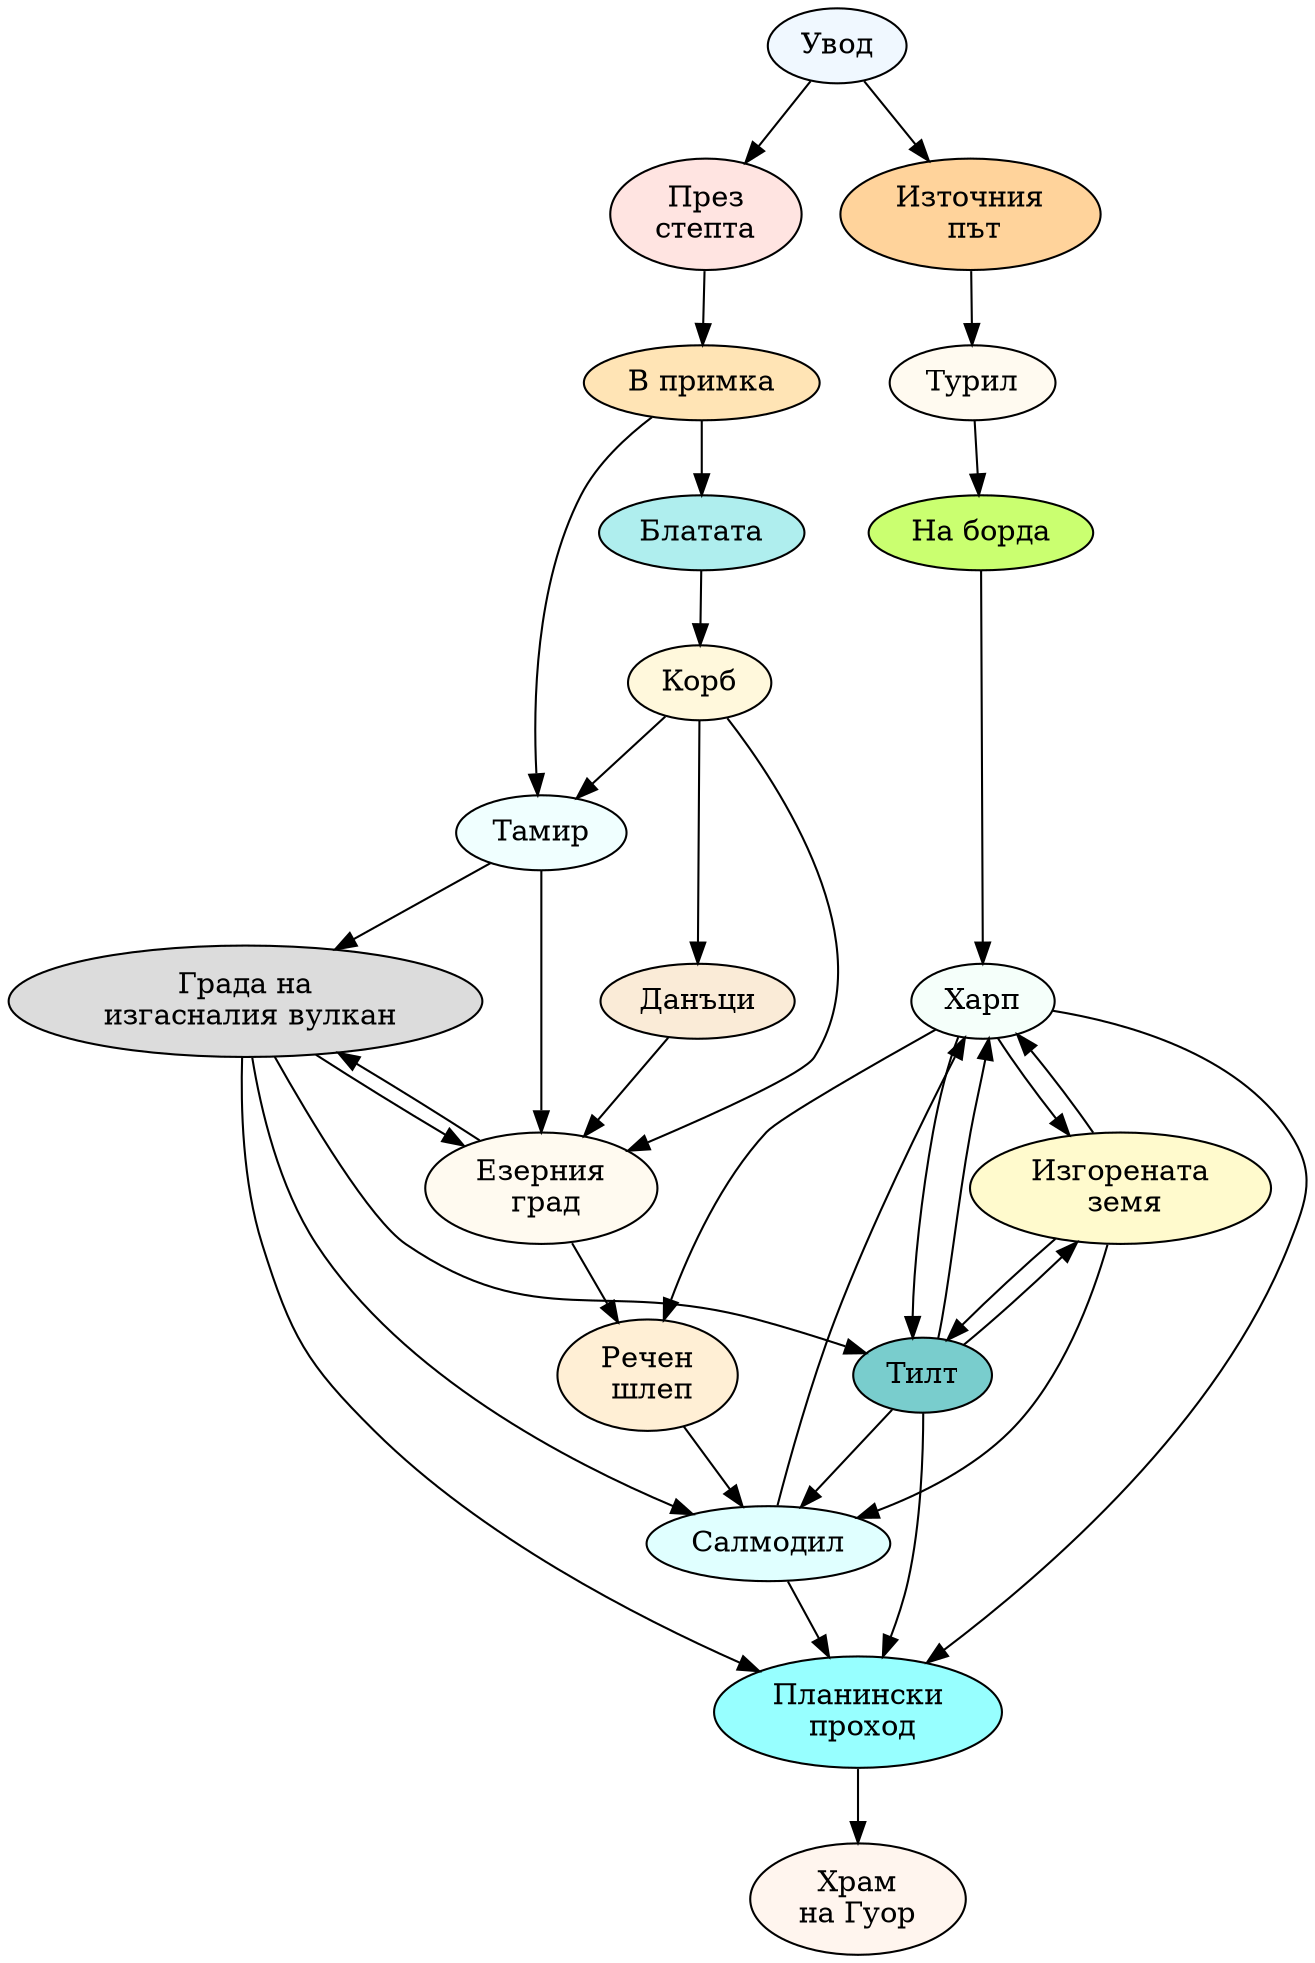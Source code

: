 digraph VarvarskiaBogSimple {
    node [style=filled]
    hram_guor [label = "Храм\nна Гуор", fillcolor = seashell]
    uvod [label = "Увод", fillcolor = aliceblue]
    prez_stepta [label = "През\nстепта", fillcolor = mistyrose]
    v_primka [label = "В примка", fillcolor = moccasin]
    blatata [label = "Блатата", fillcolor = paleturquoise]
    iztochnia_pat [label = "Източния\n път", fillcolor = burlywood1]
    turil [label = "Турил", fillcolor = floralwhite]
    korb [label = "Корб", fillcolor = cornsilk]
    danaci [label = "Данъци", fillcolor = antiquewhite]
    izgorenata_zemya [label = "Изгорената\n земя", fillcolor = lemonchiffon]
    tamir [label = "Тамир", fillcolor = azure]
    ezernia_grad [label = "Езерния\n град", fillcolor = floralwhite]
    na_borda [label = "На борда", fillcolor = darkolivegreen1]
    harp [label = "Харп", fillcolor = mintcream]
    tilt [label = "Тилт", fillcolor = darkslategray3]
    grada_na_izgasnalia_vulkan [label = "Града на\n изгасналия вулкан", fillcolor = gainsboro]
    planinski_prohod [label = "Планински\n проход", fillcolor = darkslategray1]
    salmodil [label = "Салмодил", fillcolor = lightcyan]
    rechen_shlep [label = "Речен\n шлеп", fillcolor = papayawhip]

    uvod -> iztochnia_pat, prez_stepta
    prez_stepta -> v_primka
    iztochnia_pat -> turil
    v_primka -> blatata, tamir
    turil -> na_borda
    na_borda -> harp
    harp -> tilt, rechen_shlep, izgorenata_zemya, planinski_prohod
    tilt -> planinski_prohod, izgorenata_zemya, salmodil, harp
    planinski_prohod -> hram_guor
    izgorenata_zemya -> tilt, salmodil, harp
    salmodil -> planinski_prohod, harp
    grada_na_izgasnalia_vulkan -> planinski_prohod, tilt, salmodil, ezernia_grad
    ezernia_grad -> grada_na_izgasnalia_vulkan, rechen_shlep
    rechen_shlep -> salmodil
    danaci -> ezernia_grad
    korb -> danaci, ezernia_grad, tamir
    blatata -> korb
    tamir -> ezernia_grad, grada_na_izgasnalia_vulkan
}